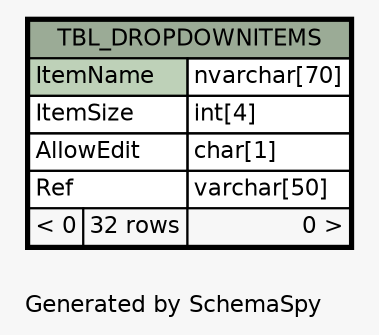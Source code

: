 // dot 2.38.0 on Windows 10 10.0
// SchemaSpy rev 590
digraph "oneDegreeRelationshipsDiagram" {
  graph [
    rankdir="RL"
    bgcolor="#f7f7f7"
    label="\nGenerated by SchemaSpy"
    labeljust="l"
    nodesep="0.18"
    ranksep="0.46"
    fontname="Helvetica"
    fontsize="11"
  ];
  node [
    fontname="Helvetica"
    fontsize="11"
    shape="plaintext"
  ];
  edge [
    arrowsize="0.8"
  ];
  "TBL_DROPDOWNITEMS" [
    label=<
    <TABLE BORDER="2" CELLBORDER="1" CELLSPACING="0" BGCOLOR="#ffffff">
      <TR><TD COLSPAN="3" BGCOLOR="#9bab96" ALIGN="CENTER">TBL_DROPDOWNITEMS</TD></TR>
      <TR><TD PORT="ItemName" COLSPAN="2" BGCOLOR="#bed1b8" ALIGN="LEFT">ItemName</TD><TD PORT="ItemName.type" ALIGN="LEFT">nvarchar[70]</TD></TR>
      <TR><TD PORT="ItemSize" COLSPAN="2" ALIGN="LEFT">ItemSize</TD><TD PORT="ItemSize.type" ALIGN="LEFT">int[4]</TD></TR>
      <TR><TD PORT="AllowEdit" COLSPAN="2" ALIGN="LEFT">AllowEdit</TD><TD PORT="AllowEdit.type" ALIGN="LEFT">char[1]</TD></TR>
      <TR><TD PORT="Ref" COLSPAN="2" ALIGN="LEFT">Ref</TD><TD PORT="Ref.type" ALIGN="LEFT">varchar[50]</TD></TR>
      <TR><TD ALIGN="LEFT" BGCOLOR="#f7f7f7">&lt; 0</TD><TD ALIGN="RIGHT" BGCOLOR="#f7f7f7">32 rows</TD><TD ALIGN="RIGHT" BGCOLOR="#f7f7f7">0 &gt;</TD></TR>
    </TABLE>>
    URL="TBL_DROPDOWNITEMS.html"
    tooltip="TBL_DROPDOWNITEMS"
  ];
}
